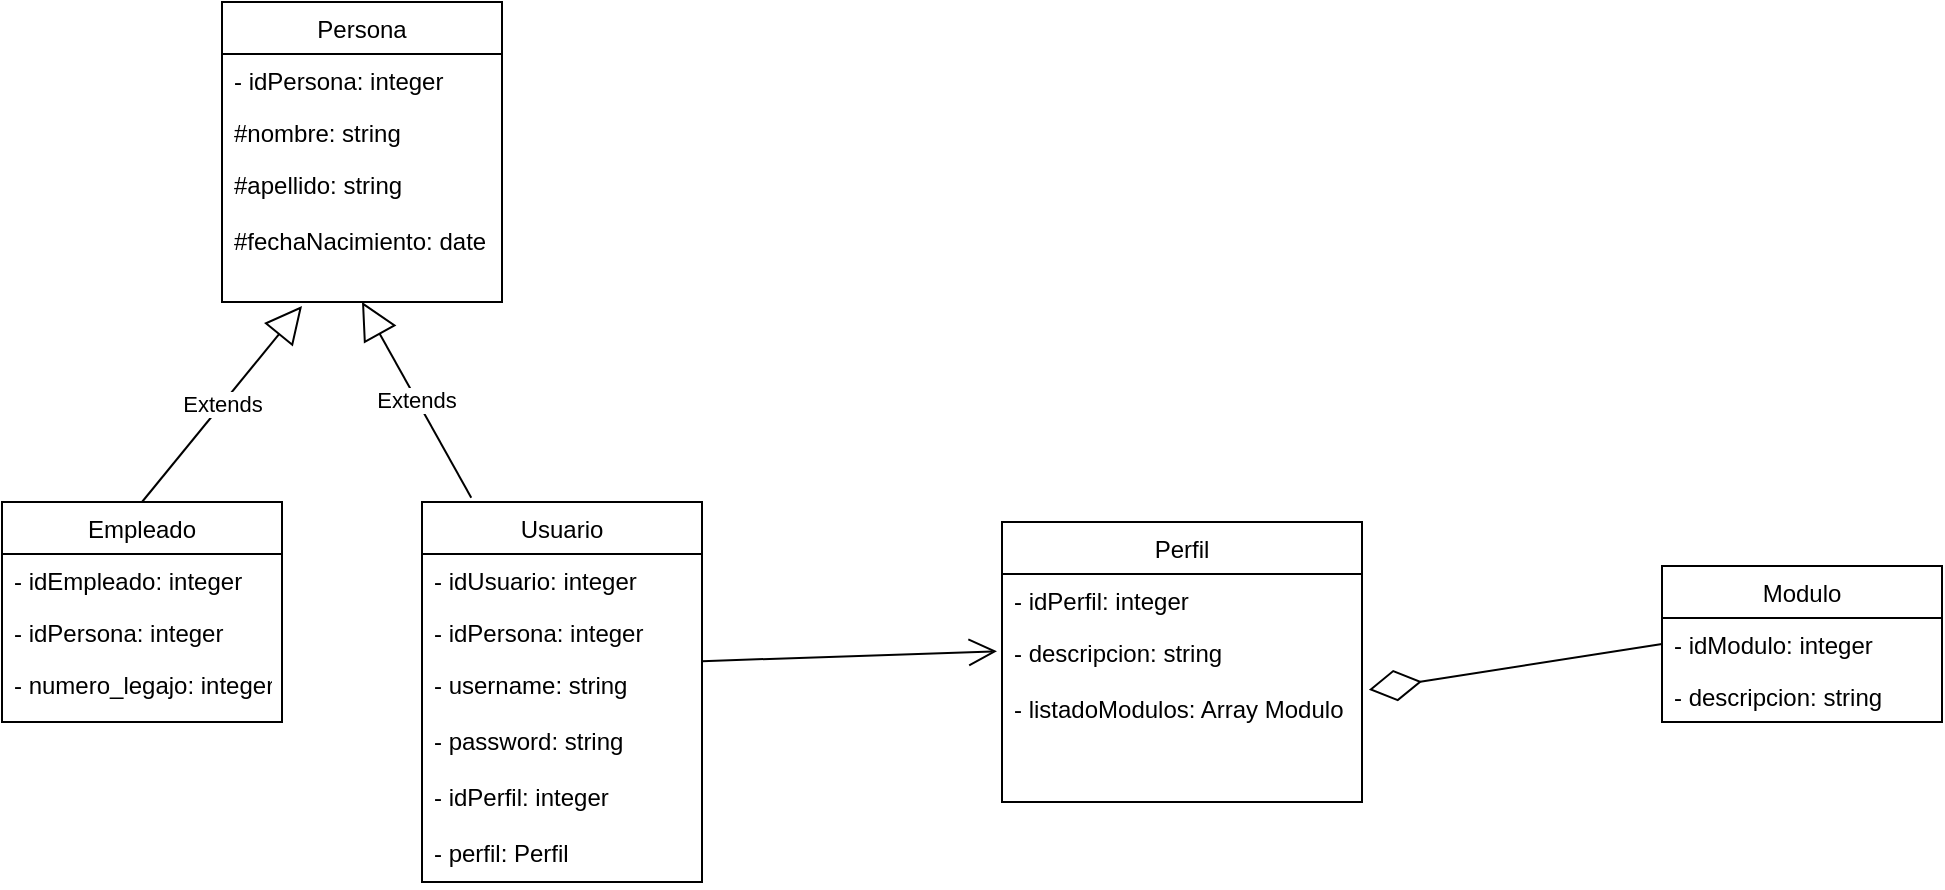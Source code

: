 <mxfile version="14.6.9" type="device"><diagram id="_s1J8SgSJiucBM1jTva2" name="Page-1"><mxGraphModel dx="1146" dy="548" grid="1" gridSize="10" guides="1" tooltips="1" connect="1" arrows="1" fold="1" page="1" pageScale="1" pageWidth="827" pageHeight="1169" math="0" shadow="0"><root><mxCell id="0"/><mxCell id="1" parent="0"/><mxCell id="39lVX6uenOXHC2dXce45-1" value="Persona" style="swimlane;fontStyle=0;childLayout=stackLayout;horizontal=1;startSize=26;fillColor=none;horizontalStack=0;resizeParent=1;resizeParentMax=0;resizeLast=0;collapsible=1;marginBottom=0;" parent="1" vertex="1"><mxGeometry x="190" y="250" width="140" height="150" as="geometry"/></mxCell><mxCell id="39lVX6uenOXHC2dXce45-2" value="- idPersona: integer" style="text;strokeColor=none;fillColor=none;align=left;verticalAlign=top;spacingLeft=4;spacingRight=4;overflow=hidden;rotatable=0;points=[[0,0.5],[1,0.5]];portConstraint=eastwest;" parent="39lVX6uenOXHC2dXce45-1" vertex="1"><mxGeometry y="26" width="140" height="26" as="geometry"/></mxCell><mxCell id="39lVX6uenOXHC2dXce45-3" value="#nombre: string" style="text;strokeColor=none;fillColor=none;align=left;verticalAlign=top;spacingLeft=4;spacingRight=4;overflow=hidden;rotatable=0;points=[[0,0.5],[1,0.5]];portConstraint=eastwest;" parent="39lVX6uenOXHC2dXce45-1" vertex="1"><mxGeometry y="52" width="140" height="26" as="geometry"/></mxCell><mxCell id="39lVX6uenOXHC2dXce45-4" value="#apellido: string&#10;&#10;#fechaNacimiento: date" style="text;strokeColor=none;fillColor=none;align=left;verticalAlign=top;spacingLeft=4;spacingRight=4;overflow=hidden;rotatable=0;points=[[0,0.5],[1,0.5]];portConstraint=eastwest;" parent="39lVX6uenOXHC2dXce45-1" vertex="1"><mxGeometry y="78" width="140" height="72" as="geometry"/></mxCell><mxCell id="39lVX6uenOXHC2dXce45-5" value="Empleado" style="swimlane;fontStyle=0;childLayout=stackLayout;horizontal=1;startSize=26;fillColor=none;horizontalStack=0;resizeParent=1;resizeParentMax=0;resizeLast=0;collapsible=1;marginBottom=0;" parent="1" vertex="1"><mxGeometry x="80" y="500" width="140" height="110" as="geometry"/></mxCell><mxCell id="39lVX6uenOXHC2dXce45-6" value="- idEmpleado: integer" style="text;strokeColor=none;fillColor=none;align=left;verticalAlign=top;spacingLeft=4;spacingRight=4;overflow=hidden;rotatable=0;points=[[0,0.5],[1,0.5]];portConstraint=eastwest;" parent="39lVX6uenOXHC2dXce45-5" vertex="1"><mxGeometry y="26" width="140" height="26" as="geometry"/></mxCell><mxCell id="39lVX6uenOXHC2dXce45-7" value="- idPersona: integer" style="text;strokeColor=none;fillColor=none;align=left;verticalAlign=top;spacingLeft=4;spacingRight=4;overflow=hidden;rotatable=0;points=[[0,0.5],[1,0.5]];portConstraint=eastwest;" parent="39lVX6uenOXHC2dXce45-5" vertex="1"><mxGeometry y="52" width="140" height="26" as="geometry"/></mxCell><mxCell id="39lVX6uenOXHC2dXce45-8" value="- numero_legajo: integer" style="text;strokeColor=none;fillColor=none;align=left;verticalAlign=top;spacingLeft=4;spacingRight=4;overflow=hidden;rotatable=0;points=[[0,0.5],[1,0.5]];portConstraint=eastwest;" parent="39lVX6uenOXHC2dXce45-5" vertex="1"><mxGeometry y="78" width="140" height="32" as="geometry"/></mxCell><mxCell id="39lVX6uenOXHC2dXce45-9" value="Extends" style="endArrow=block;endSize=16;endFill=0;html=1;exitX=0.5;exitY=0;exitDx=0;exitDy=0;" parent="1" source="39lVX6uenOXHC2dXce45-5" edge="1"><mxGeometry width="160" relative="1" as="geometry"><mxPoint x="330" y="470" as="sourcePoint"/><mxPoint x="230" y="402" as="targetPoint"/></mxGeometry></mxCell><mxCell id="39lVX6uenOXHC2dXce45-10" value="Usuario" style="swimlane;fontStyle=0;childLayout=stackLayout;horizontal=1;startSize=26;fillColor=none;horizontalStack=0;resizeParent=1;resizeParentMax=0;resizeLast=0;collapsible=1;marginBottom=0;" parent="1" vertex="1"><mxGeometry x="290" y="500" width="140" height="190" as="geometry"/></mxCell><mxCell id="39lVX6uenOXHC2dXce45-11" value="- idUsuario: integer" style="text;strokeColor=none;fillColor=none;align=left;verticalAlign=top;spacingLeft=4;spacingRight=4;overflow=hidden;rotatable=0;points=[[0,0.5],[1,0.5]];portConstraint=eastwest;" parent="39lVX6uenOXHC2dXce45-10" vertex="1"><mxGeometry y="26" width="140" height="26" as="geometry"/></mxCell><mxCell id="39lVX6uenOXHC2dXce45-12" value="- idPersona: integer" style="text;strokeColor=none;fillColor=none;align=left;verticalAlign=top;spacingLeft=4;spacingRight=4;overflow=hidden;rotatable=0;points=[[0,0.5],[1,0.5]];portConstraint=eastwest;" parent="39lVX6uenOXHC2dXce45-10" vertex="1"><mxGeometry y="52" width="140" height="26" as="geometry"/></mxCell><mxCell id="39lVX6uenOXHC2dXce45-13" value="- username: string&#10;&#10;- password: string&#10;&#10;- idPerfil: integer&#10;&#10;- perfil: Perfil" style="text;strokeColor=none;fillColor=none;align=left;verticalAlign=top;spacingLeft=4;spacingRight=4;overflow=hidden;rotatable=0;points=[[0,0.5],[1,0.5]];portConstraint=eastwest;" parent="39lVX6uenOXHC2dXce45-10" vertex="1"><mxGeometry y="78" width="140" height="112" as="geometry"/></mxCell><mxCell id="39lVX6uenOXHC2dXce45-14" value="Extends" style="endArrow=block;endSize=16;endFill=0;html=1;exitX=0.176;exitY=-0.011;exitDx=0;exitDy=0;exitPerimeter=0;entryX=0.5;entryY=1;entryDx=0;entryDy=0;entryPerimeter=0;" parent="1" source="39lVX6uenOXHC2dXce45-10" target="39lVX6uenOXHC2dXce45-4" edge="1"><mxGeometry width="160" relative="1" as="geometry"><mxPoint x="160" y="510" as="sourcePoint"/><mxPoint x="240" y="412" as="targetPoint"/></mxGeometry></mxCell><mxCell id="39lVX6uenOXHC2dXce45-15" value="Perfil" style="swimlane;fontStyle=0;childLayout=stackLayout;horizontal=1;startSize=26;fillColor=none;horizontalStack=0;resizeParent=1;resizeParentMax=0;resizeLast=0;collapsible=1;marginBottom=0;" parent="1" vertex="1"><mxGeometry x="580" y="510" width="180" height="140" as="geometry"/></mxCell><mxCell id="39lVX6uenOXHC2dXce45-16" value="- idPerfil: integer" style="text;strokeColor=none;fillColor=none;align=left;verticalAlign=top;spacingLeft=4;spacingRight=4;overflow=hidden;rotatable=0;points=[[0,0.5],[1,0.5]];portConstraint=eastwest;" parent="39lVX6uenOXHC2dXce45-15" vertex="1"><mxGeometry y="26" width="180" height="26" as="geometry"/></mxCell><mxCell id="39lVX6uenOXHC2dXce45-17" value="- descripcion: string&#10;&#10;- listadoModulos: Array Modulo" style="text;strokeColor=none;fillColor=none;align=left;verticalAlign=top;spacingLeft=4;spacingRight=4;overflow=hidden;rotatable=0;points=[[0,0.5],[1,0.5]];portConstraint=eastwest;" parent="39lVX6uenOXHC2dXce45-15" vertex="1"><mxGeometry y="52" width="180" height="88" as="geometry"/></mxCell><mxCell id="39lVX6uenOXHC2dXce45-19" value="Modulo" style="swimlane;fontStyle=0;childLayout=stackLayout;horizontal=1;startSize=26;fillColor=none;horizontalStack=0;resizeParent=1;resizeParentMax=0;resizeLast=0;collapsible=1;marginBottom=0;" parent="1" vertex="1"><mxGeometry x="910" y="532" width="140" height="78" as="geometry"/></mxCell><mxCell id="39lVX6uenOXHC2dXce45-20" value="- idModulo: integer" style="text;strokeColor=none;fillColor=none;align=left;verticalAlign=top;spacingLeft=4;spacingRight=4;overflow=hidden;rotatable=0;points=[[0,0.5],[1,0.5]];portConstraint=eastwest;" parent="39lVX6uenOXHC2dXce45-19" vertex="1"><mxGeometry y="26" width="140" height="26" as="geometry"/></mxCell><mxCell id="39lVX6uenOXHC2dXce45-21" value="- descripcion: string" style="text;strokeColor=none;fillColor=none;align=left;verticalAlign=top;spacingLeft=4;spacingRight=4;overflow=hidden;rotatable=0;points=[[0,0.5],[1,0.5]];portConstraint=eastwest;" parent="39lVX6uenOXHC2dXce45-19" vertex="1"><mxGeometry y="52" width="140" height="26" as="geometry"/></mxCell><mxCell id="39lVX6uenOXHC2dXce45-23" value="" style="endArrow=open;endFill=1;endSize=12;html=1;entryX=-0.014;entryY=0.144;entryDx=0;entryDy=0;entryPerimeter=0;" parent="1" target="39lVX6uenOXHC2dXce45-17" edge="1"><mxGeometry width="160" relative="1" as="geometry"><mxPoint x="430" y="579.58" as="sourcePoint"/><mxPoint x="590" y="579.58" as="targetPoint"/></mxGeometry></mxCell><mxCell id="39lVX6uenOXHC2dXce45-24" value="" style="endArrow=diamondThin;endFill=0;endSize=24;html=1;exitX=0;exitY=0.5;exitDx=0;exitDy=0;entryX=1.019;entryY=0.362;entryDx=0;entryDy=0;entryPerimeter=0;" parent="1" source="39lVX6uenOXHC2dXce45-20" target="39lVX6uenOXHC2dXce45-17" edge="1"><mxGeometry width="160" relative="1" as="geometry"><mxPoint x="770" y="580" as="sourcePoint"/><mxPoint x="840" y="740" as="targetPoint"/></mxGeometry></mxCell></root></mxGraphModel></diagram></mxfile>